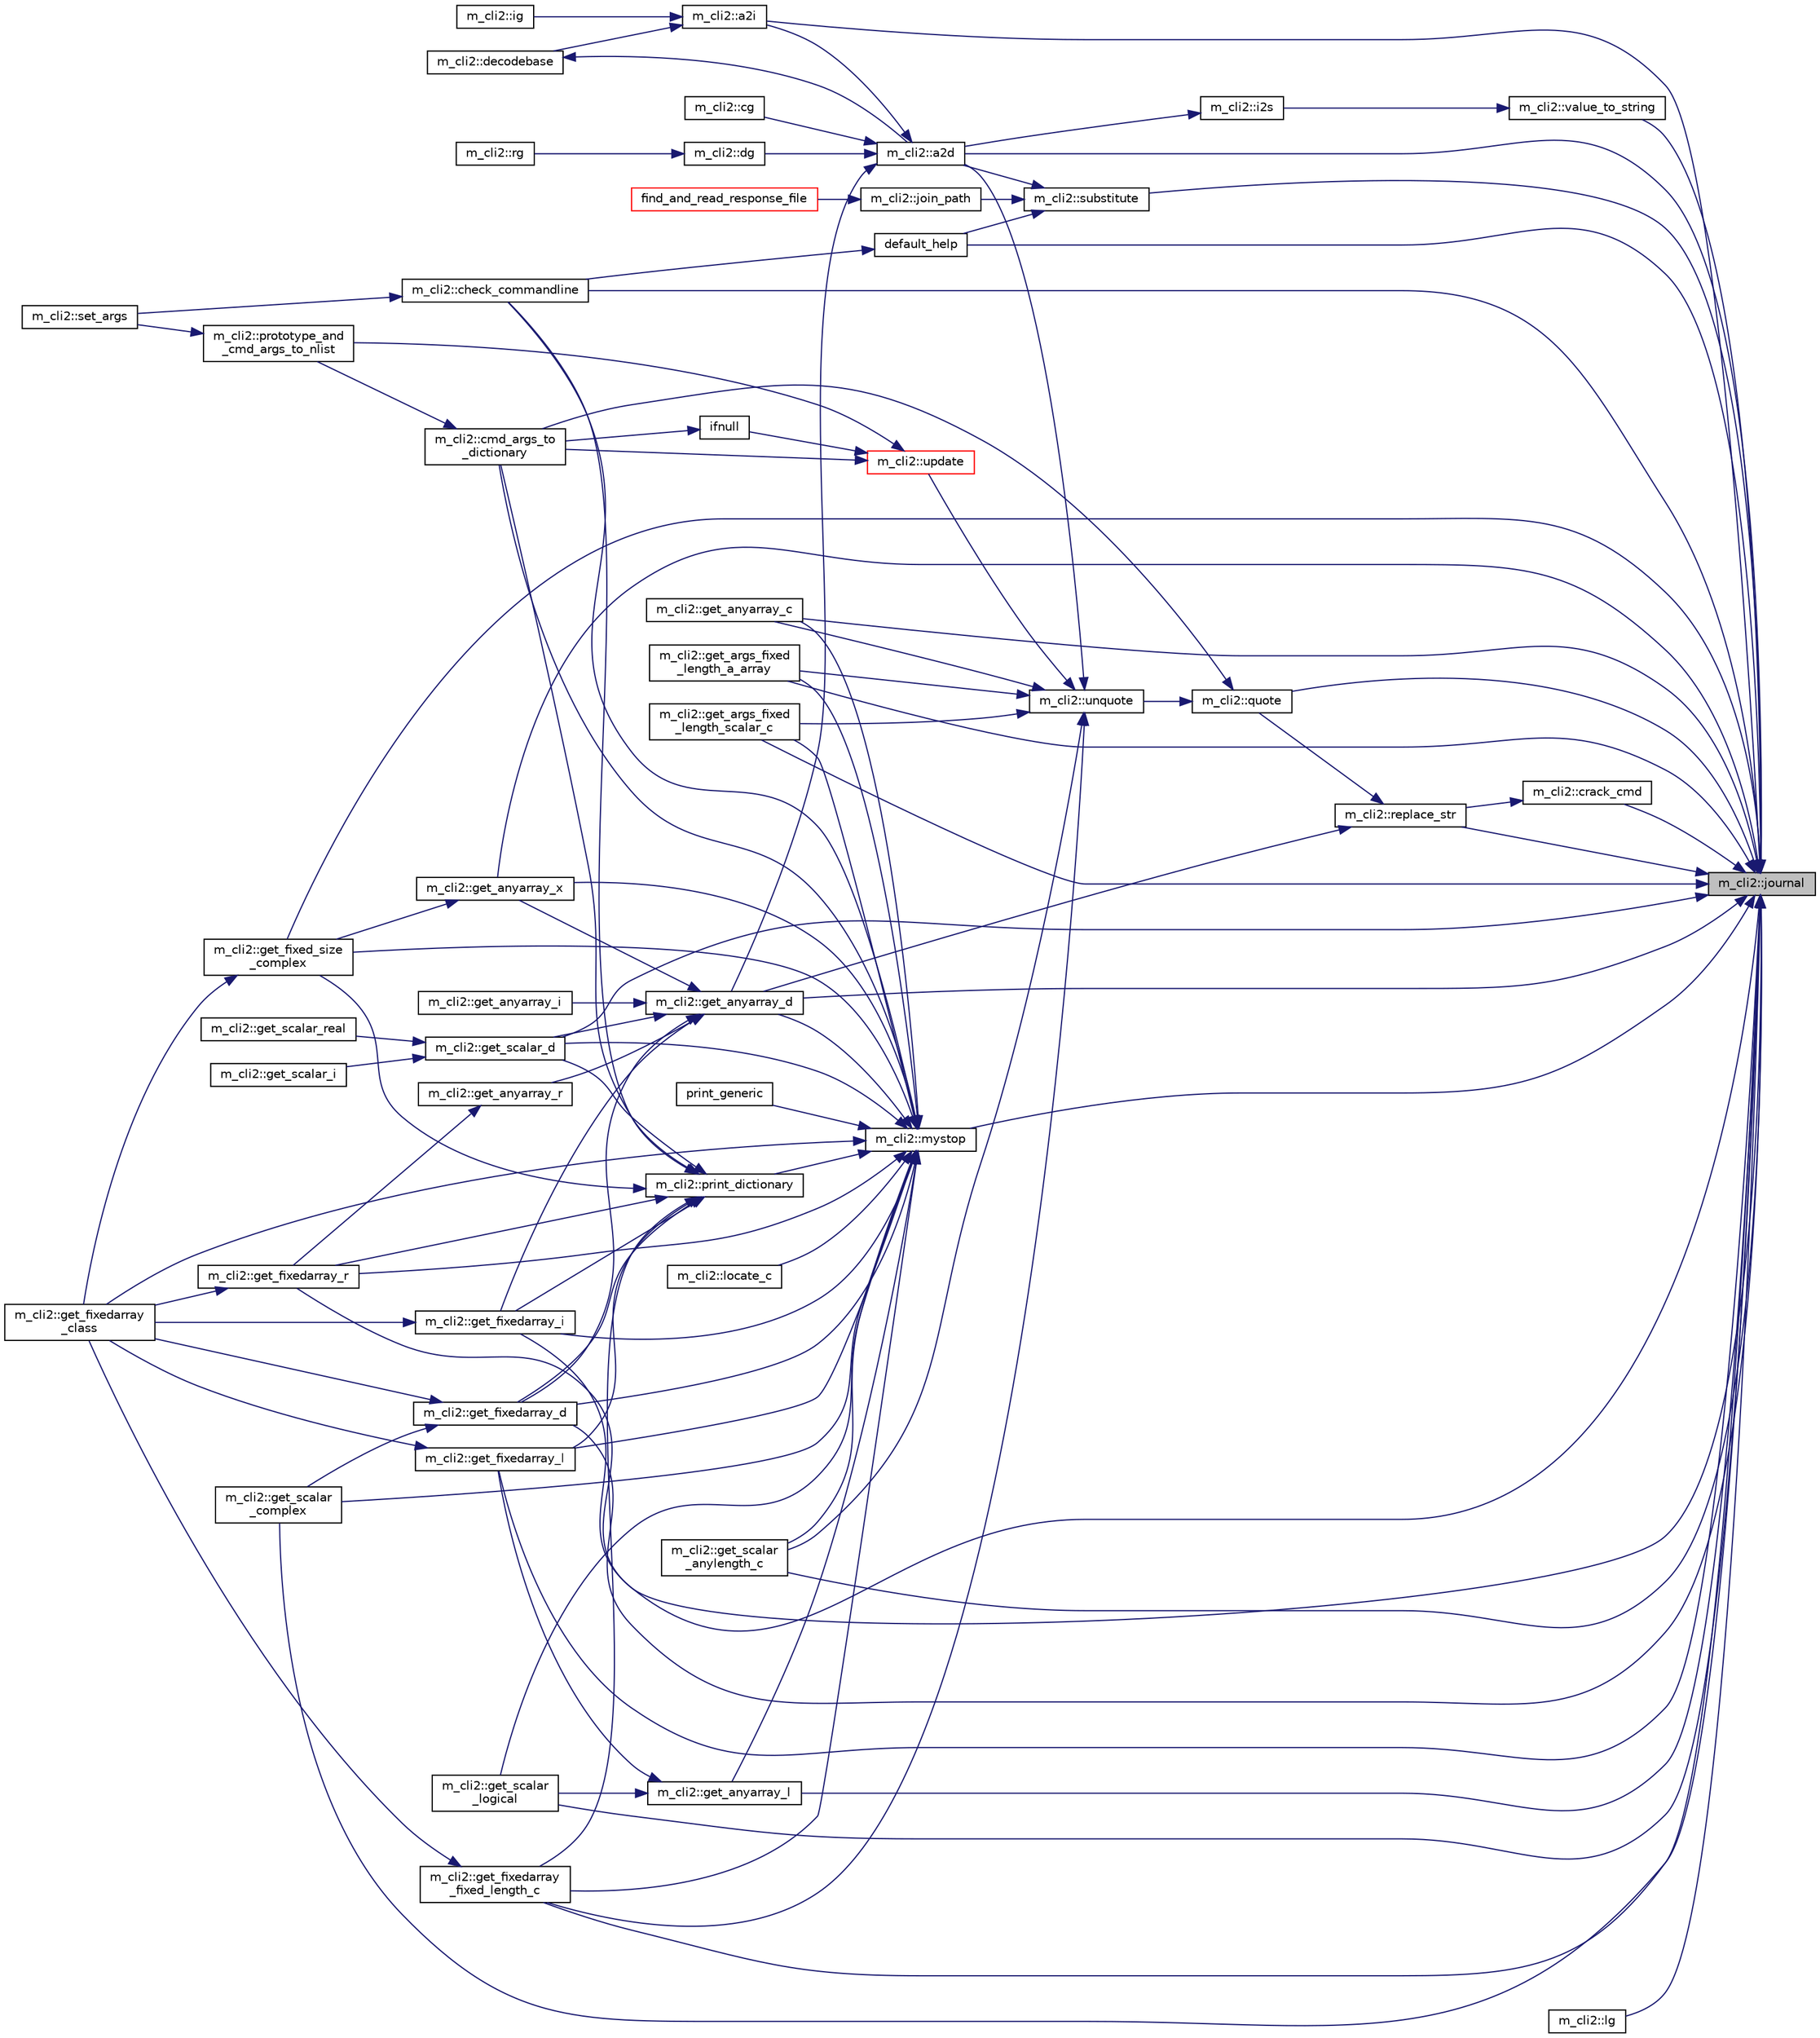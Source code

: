 digraph "m_cli2::journal"
{
 // LATEX_PDF_SIZE
  edge [fontname="Helvetica",fontsize="10",labelfontname="Helvetica",labelfontsize="10"];
  node [fontname="Helvetica",fontsize="10",shape=record];
  rankdir="RL";
  Node1 [label="m_cli2::journal",height=0.2,width=0.4,color="black", fillcolor="grey75", style="filled", fontcolor="black",tooltip=" "];
  Node1 -> Node2 [dir="back",color="midnightblue",fontsize="10",style="solid",fontname="Helvetica"];
  Node2 [label="m_cli2::a2d",height=0.2,width=0.4,color="black", fillcolor="white", style="filled",URL="$namespacem__cli2.html#ad9e1de0ea9d2b4ed758b2a76bf143bd2",tooltip=" "];
  Node2 -> Node3 [dir="back",color="midnightblue",fontsize="10",style="solid",fontname="Helvetica"];
  Node3 [label="m_cli2::a2i",height=0.2,width=0.4,color="black", fillcolor="white", style="filled",URL="$namespacem__cli2.html#a0be58233adafc0bf10dfe69300a05b9f",tooltip=" "];
  Node3 -> Node4 [dir="back",color="midnightblue",fontsize="10",style="solid",fontname="Helvetica"];
  Node4 [label="m_cli2::decodebase",height=0.2,width=0.4,color="black", fillcolor="white", style="filled",URL="$namespacem__cli2.html#a1029304d495b2bf791e03cfab5983bbb",tooltip=" "];
  Node4 -> Node2 [dir="back",color="midnightblue",fontsize="10",style="solid",fontname="Helvetica"];
  Node3 -> Node5 [dir="back",color="midnightblue",fontsize="10",style="solid",fontname="Helvetica"];
  Node5 [label="m_cli2::ig",height=0.2,width=0.4,color="black", fillcolor="white", style="filled",URL="$namespacem__cli2.html#a11c3cc864e613c90b2a02c7409c00828",tooltip=" "];
  Node2 -> Node6 [dir="back",color="midnightblue",fontsize="10",style="solid",fontname="Helvetica"];
  Node6 [label="m_cli2::cg",height=0.2,width=0.4,color="black", fillcolor="white", style="filled",URL="$namespacem__cli2.html#af45e2401f7c3c2309fe92882c1d5e521",tooltip=" "];
  Node2 -> Node7 [dir="back",color="midnightblue",fontsize="10",style="solid",fontname="Helvetica"];
  Node7 [label="m_cli2::dg",height=0.2,width=0.4,color="black", fillcolor="white", style="filled",URL="$namespacem__cli2.html#a06ddc2533e5122b8f898bae7db0fea87",tooltip=" "];
  Node7 -> Node8 [dir="back",color="midnightblue",fontsize="10",style="solid",fontname="Helvetica"];
  Node8 [label="m_cli2::rg",height=0.2,width=0.4,color="black", fillcolor="white", style="filled",URL="$namespacem__cli2.html#aff7a379ff1e7269001592f452ab017c8",tooltip=" "];
  Node2 -> Node9 [dir="back",color="midnightblue",fontsize="10",style="solid",fontname="Helvetica"];
  Node9 [label="m_cli2::get_anyarray_d",height=0.2,width=0.4,color="black", fillcolor="white", style="filled",URL="$namespacem__cli2.html#aaede1f28172778cf45f4b6c04967bbbd",tooltip=" "];
  Node9 -> Node10 [dir="back",color="midnightblue",fontsize="10",style="solid",fontname="Helvetica"];
  Node10 [label="m_cli2::get_anyarray_i",height=0.2,width=0.4,color="black", fillcolor="white", style="filled",URL="$namespacem__cli2.html#ad314315dd5c93abff5168265f5ff0e4e",tooltip=" "];
  Node9 -> Node11 [dir="back",color="midnightblue",fontsize="10",style="solid",fontname="Helvetica"];
  Node11 [label="m_cli2::get_anyarray_r",height=0.2,width=0.4,color="black", fillcolor="white", style="filled",URL="$namespacem__cli2.html#a8f1d5223b075f23d513c94548a1ebf09",tooltip=" "];
  Node11 -> Node12 [dir="back",color="midnightblue",fontsize="10",style="solid",fontname="Helvetica"];
  Node12 [label="m_cli2::get_fixedarray_r",height=0.2,width=0.4,color="black", fillcolor="white", style="filled",URL="$namespacem__cli2.html#afbec790abad0dca990c0a61cd2d9e9ae",tooltip=" "];
  Node12 -> Node13 [dir="back",color="midnightblue",fontsize="10",style="solid",fontname="Helvetica"];
  Node13 [label="m_cli2::get_fixedarray\l_class",height=0.2,width=0.4,color="black", fillcolor="white", style="filled",URL="$namespacem__cli2.html#a6d8c1c441ac15f9a2882e50459d39565",tooltip=" "];
  Node9 -> Node14 [dir="back",color="midnightblue",fontsize="10",style="solid",fontname="Helvetica"];
  Node14 [label="m_cli2::get_anyarray_x",height=0.2,width=0.4,color="black", fillcolor="white", style="filled",URL="$namespacem__cli2.html#ab9ab288fa5f108beeb7c94d81b223b7c",tooltip=" "];
  Node14 -> Node15 [dir="back",color="midnightblue",fontsize="10",style="solid",fontname="Helvetica"];
  Node15 [label="m_cli2::get_fixed_size\l_complex",height=0.2,width=0.4,color="black", fillcolor="white", style="filled",URL="$namespacem__cli2.html#a32b78784e20e29bf40f17e16d08336fa",tooltip=" "];
  Node15 -> Node13 [dir="back",color="midnightblue",fontsize="10",style="solid",fontname="Helvetica"];
  Node9 -> Node16 [dir="back",color="midnightblue",fontsize="10",style="solid",fontname="Helvetica"];
  Node16 [label="m_cli2::get_fixedarray_d",height=0.2,width=0.4,color="black", fillcolor="white", style="filled",URL="$namespacem__cli2.html#a2c8db0f383888cb2b3ce8643de3fae93",tooltip=" "];
  Node16 -> Node13 [dir="back",color="midnightblue",fontsize="10",style="solid",fontname="Helvetica"];
  Node16 -> Node17 [dir="back",color="midnightblue",fontsize="10",style="solid",fontname="Helvetica"];
  Node17 [label="m_cli2::get_scalar\l_complex",height=0.2,width=0.4,color="black", fillcolor="white", style="filled",URL="$namespacem__cli2.html#a2af4dd786acb5cb2dbd6e43667109490",tooltip=" "];
  Node9 -> Node18 [dir="back",color="midnightblue",fontsize="10",style="solid",fontname="Helvetica"];
  Node18 [label="m_cli2::get_fixedarray_i",height=0.2,width=0.4,color="black", fillcolor="white", style="filled",URL="$namespacem__cli2.html#aa469ba94e6bb122c9bf30dd8642b693b",tooltip=" "];
  Node18 -> Node13 [dir="back",color="midnightblue",fontsize="10",style="solid",fontname="Helvetica"];
  Node9 -> Node19 [dir="back",color="midnightblue",fontsize="10",style="solid",fontname="Helvetica"];
  Node19 [label="m_cli2::get_scalar_d",height=0.2,width=0.4,color="black", fillcolor="white", style="filled",URL="$namespacem__cli2.html#a338757660adde093db76b7d5559a1906",tooltip=" "];
  Node19 -> Node20 [dir="back",color="midnightblue",fontsize="10",style="solid",fontname="Helvetica"];
  Node20 [label="m_cli2::get_scalar_i",height=0.2,width=0.4,color="black", fillcolor="white", style="filled",URL="$namespacem__cli2.html#a9c5208ef6763da7e68dd1e118bea0b7a",tooltip=" "];
  Node19 -> Node21 [dir="back",color="midnightblue",fontsize="10",style="solid",fontname="Helvetica"];
  Node21 [label="m_cli2::get_scalar_real",height=0.2,width=0.4,color="black", fillcolor="white", style="filled",URL="$namespacem__cli2.html#ad089d91c66626de91bcda84523e80b54",tooltip=" "];
  Node1 -> Node3 [dir="back",color="midnightblue",fontsize="10",style="solid",fontname="Helvetica"];
  Node1 -> Node22 [dir="back",color="midnightblue",fontsize="10",style="solid",fontname="Helvetica"];
  Node22 [label="m_cli2::check_commandline",height=0.2,width=0.4,color="black", fillcolor="white", style="filled",URL="$namespacem__cli2.html#ada8b5e7a86778085f55821ec31c5977a",tooltip=" "];
  Node22 -> Node23 [dir="back",color="midnightblue",fontsize="10",style="solid",fontname="Helvetica"];
  Node23 [label="m_cli2::set_args",height=0.2,width=0.4,color="black", fillcolor="white", style="filled",URL="$namespacem__cli2.html#a54449bc83be4ddc46746a6a33b590c40",tooltip=" "];
  Node1 -> Node24 [dir="back",color="midnightblue",fontsize="10",style="solid",fontname="Helvetica"];
  Node24 [label="m_cli2::crack_cmd",height=0.2,width=0.4,color="black", fillcolor="white", style="filled",URL="$namespacem__cli2.html#a710b26995119aee101959555b1bac8e2",tooltip=" "];
  Node24 -> Node25 [dir="back",color="midnightblue",fontsize="10",style="solid",fontname="Helvetica"];
  Node25 [label="m_cli2::replace_str",height=0.2,width=0.4,color="black", fillcolor="white", style="filled",URL="$namespacem__cli2.html#a8f65cf1b227d837d89437368c660666f",tooltip=" "];
  Node25 -> Node9 [dir="back",color="midnightblue",fontsize="10",style="solid",fontname="Helvetica"];
  Node25 -> Node26 [dir="back",color="midnightblue",fontsize="10",style="solid",fontname="Helvetica"];
  Node26 [label="m_cli2::quote",height=0.2,width=0.4,color="black", fillcolor="white", style="filled",URL="$namespacem__cli2.html#a63f81a2c027eb5f3e0a77167ac29fc73",tooltip=" "];
  Node26 -> Node27 [dir="back",color="midnightblue",fontsize="10",style="solid",fontname="Helvetica"];
  Node27 [label="m_cli2::cmd_args_to\l_dictionary",height=0.2,width=0.4,color="black", fillcolor="white", style="filled",URL="$namespacem__cli2.html#a3348b0c76dadd62c536e06f82bcb0331",tooltip=" "];
  Node27 -> Node28 [dir="back",color="midnightblue",fontsize="10",style="solid",fontname="Helvetica"];
  Node28 [label="m_cli2::prototype_and\l_cmd_args_to_nlist",height=0.2,width=0.4,color="black", fillcolor="white", style="filled",URL="$namespacem__cli2.html#a06f8bb6dd63fd7ac2a91b46ee89baaa9",tooltip=" "];
  Node28 -> Node23 [dir="back",color="midnightblue",fontsize="10",style="solid",fontname="Helvetica"];
  Node26 -> Node29 [dir="back",color="midnightblue",fontsize="10",style="solid",fontname="Helvetica"];
  Node29 [label="m_cli2::unquote",height=0.2,width=0.4,color="black", fillcolor="white", style="filled",URL="$namespacem__cli2.html#a150f312a9f4ec6dd58afb58a9a68f26a",tooltip=" "];
  Node29 -> Node2 [dir="back",color="midnightblue",fontsize="10",style="solid",fontname="Helvetica"];
  Node29 -> Node30 [dir="back",color="midnightblue",fontsize="10",style="solid",fontname="Helvetica"];
  Node30 [label="m_cli2::get_anyarray_c",height=0.2,width=0.4,color="black", fillcolor="white", style="filled",URL="$namespacem__cli2.html#a448e8e24406f4bdbc14f26a940cbbc2c",tooltip=" "];
  Node29 -> Node31 [dir="back",color="midnightblue",fontsize="10",style="solid",fontname="Helvetica"];
  Node31 [label="m_cli2::get_args_fixed\l_length_a_array",height=0.2,width=0.4,color="black", fillcolor="white", style="filled",URL="$namespacem__cli2.html#ae5de7b1fadd37dab33579de6de349fd0",tooltip=" "];
  Node29 -> Node32 [dir="back",color="midnightblue",fontsize="10",style="solid",fontname="Helvetica"];
  Node32 [label="m_cli2::get_args_fixed\l_length_scalar_c",height=0.2,width=0.4,color="black", fillcolor="white", style="filled",URL="$namespacem__cli2.html#a2762ef1e3ed8710a7068d338f61c3da3",tooltip=" "];
  Node29 -> Node33 [dir="back",color="midnightblue",fontsize="10",style="solid",fontname="Helvetica"];
  Node33 [label="m_cli2::get_fixedarray\l_fixed_length_c",height=0.2,width=0.4,color="black", fillcolor="white", style="filled",URL="$namespacem__cli2.html#a8000c5e05f6c84ba17350d4a00850a6a",tooltip=" "];
  Node33 -> Node13 [dir="back",color="midnightblue",fontsize="10",style="solid",fontname="Helvetica"];
  Node29 -> Node34 [dir="back",color="midnightblue",fontsize="10",style="solid",fontname="Helvetica"];
  Node34 [label="m_cli2::get_scalar\l_anylength_c",height=0.2,width=0.4,color="black", fillcolor="white", style="filled",URL="$namespacem__cli2.html#a7429381c83a021ba3ffb32ed58e17a0e",tooltip=" "];
  Node29 -> Node35 [dir="back",color="midnightblue",fontsize="10",style="solid",fontname="Helvetica"];
  Node35 [label="m_cli2::update",height=0.2,width=0.4,color="red", fillcolor="white", style="filled",URL="$namespacem__cli2.html#a160d56bc4a10faef7e8a8a4f04f4dadb",tooltip=" "];
  Node35 -> Node27 [dir="back",color="midnightblue",fontsize="10",style="solid",fontname="Helvetica"];
  Node35 -> Node36 [dir="back",color="midnightblue",fontsize="10",style="solid",fontname="Helvetica"];
  Node36 [label="ifnull",height=0.2,width=0.4,color="black", fillcolor="white", style="filled",URL="$M__CLI2_8f90.html#aa26f90016621d1ee43d3b5b66316532b",tooltip=" "];
  Node36 -> Node27 [dir="back",color="midnightblue",fontsize="10",style="solid",fontname="Helvetica"];
  Node35 -> Node28 [dir="back",color="midnightblue",fontsize="10",style="solid",fontname="Helvetica"];
  Node1 -> Node39 [dir="back",color="midnightblue",fontsize="10",style="solid",fontname="Helvetica"];
  Node39 [label="default_help",height=0.2,width=0.4,color="black", fillcolor="white", style="filled",URL="$M__CLI2_8f90.html#a2f0cd4514e2d6d9c061b16419ea7a1d9",tooltip=" "];
  Node39 -> Node22 [dir="back",color="midnightblue",fontsize="10",style="solid",fontname="Helvetica"];
  Node1 -> Node30 [dir="back",color="midnightblue",fontsize="10",style="solid",fontname="Helvetica"];
  Node1 -> Node9 [dir="back",color="midnightblue",fontsize="10",style="solid",fontname="Helvetica"];
  Node1 -> Node40 [dir="back",color="midnightblue",fontsize="10",style="solid",fontname="Helvetica"];
  Node40 [label="m_cli2::get_anyarray_l",height=0.2,width=0.4,color="black", fillcolor="white", style="filled",URL="$namespacem__cli2.html#a47cc758d20b655bc21672c31289e54ce",tooltip=" "];
  Node40 -> Node41 [dir="back",color="midnightblue",fontsize="10",style="solid",fontname="Helvetica"];
  Node41 [label="m_cli2::get_fixedarray_l",height=0.2,width=0.4,color="black", fillcolor="white", style="filled",URL="$namespacem__cli2.html#a65ffe8c7a444db5db3be3f6edecef008",tooltip=" "];
  Node41 -> Node13 [dir="back",color="midnightblue",fontsize="10",style="solid",fontname="Helvetica"];
  Node40 -> Node42 [dir="back",color="midnightblue",fontsize="10",style="solid",fontname="Helvetica"];
  Node42 [label="m_cli2::get_scalar\l_logical",height=0.2,width=0.4,color="black", fillcolor="white", style="filled",URL="$namespacem__cli2.html#a138d07d14246ee532ce36e67719e8c7d",tooltip=" "];
  Node1 -> Node14 [dir="back",color="midnightblue",fontsize="10",style="solid",fontname="Helvetica"];
  Node1 -> Node31 [dir="back",color="midnightblue",fontsize="10",style="solid",fontname="Helvetica"];
  Node1 -> Node32 [dir="back",color="midnightblue",fontsize="10",style="solid",fontname="Helvetica"];
  Node1 -> Node15 [dir="back",color="midnightblue",fontsize="10",style="solid",fontname="Helvetica"];
  Node1 -> Node16 [dir="back",color="midnightblue",fontsize="10",style="solid",fontname="Helvetica"];
  Node1 -> Node33 [dir="back",color="midnightblue",fontsize="10",style="solid",fontname="Helvetica"];
  Node1 -> Node18 [dir="back",color="midnightblue",fontsize="10",style="solid",fontname="Helvetica"];
  Node1 -> Node41 [dir="back",color="midnightblue",fontsize="10",style="solid",fontname="Helvetica"];
  Node1 -> Node12 [dir="back",color="midnightblue",fontsize="10",style="solid",fontname="Helvetica"];
  Node1 -> Node34 [dir="back",color="midnightblue",fontsize="10",style="solid",fontname="Helvetica"];
  Node1 -> Node17 [dir="back",color="midnightblue",fontsize="10",style="solid",fontname="Helvetica"];
  Node1 -> Node19 [dir="back",color="midnightblue",fontsize="10",style="solid",fontname="Helvetica"];
  Node1 -> Node42 [dir="back",color="midnightblue",fontsize="10",style="solid",fontname="Helvetica"];
  Node1 -> Node43 [dir="back",color="midnightblue",fontsize="10",style="solid",fontname="Helvetica"];
  Node43 [label="m_cli2::lg",height=0.2,width=0.4,color="black", fillcolor="white", style="filled",URL="$namespacem__cli2.html#aa1653cf1d6ce9739c1dcfdcb5361fa5f",tooltip=" "];
  Node1 -> Node44 [dir="back",color="midnightblue",fontsize="10",style="solid",fontname="Helvetica"];
  Node44 [label="m_cli2::mystop",height=0.2,width=0.4,color="black", fillcolor="white", style="filled",URL="$namespacem__cli2.html#a0e44d7c9058545df8bf09674e9c2e799",tooltip=" "];
  Node44 -> Node22 [dir="back",color="midnightblue",fontsize="10",style="solid",fontname="Helvetica"];
  Node44 -> Node27 [dir="back",color="midnightblue",fontsize="10",style="solid",fontname="Helvetica"];
  Node44 -> Node30 [dir="back",color="midnightblue",fontsize="10",style="solid",fontname="Helvetica"];
  Node44 -> Node9 [dir="back",color="midnightblue",fontsize="10",style="solid",fontname="Helvetica"];
  Node44 -> Node40 [dir="back",color="midnightblue",fontsize="10",style="solid",fontname="Helvetica"];
  Node44 -> Node14 [dir="back",color="midnightblue",fontsize="10",style="solid",fontname="Helvetica"];
  Node44 -> Node31 [dir="back",color="midnightblue",fontsize="10",style="solid",fontname="Helvetica"];
  Node44 -> Node32 [dir="back",color="midnightblue",fontsize="10",style="solid",fontname="Helvetica"];
  Node44 -> Node15 [dir="back",color="midnightblue",fontsize="10",style="solid",fontname="Helvetica"];
  Node44 -> Node13 [dir="back",color="midnightblue",fontsize="10",style="solid",fontname="Helvetica"];
  Node44 -> Node16 [dir="back",color="midnightblue",fontsize="10",style="solid",fontname="Helvetica"];
  Node44 -> Node33 [dir="back",color="midnightblue",fontsize="10",style="solid",fontname="Helvetica"];
  Node44 -> Node18 [dir="back",color="midnightblue",fontsize="10",style="solid",fontname="Helvetica"];
  Node44 -> Node41 [dir="back",color="midnightblue",fontsize="10",style="solid",fontname="Helvetica"];
  Node44 -> Node12 [dir="back",color="midnightblue",fontsize="10",style="solid",fontname="Helvetica"];
  Node44 -> Node34 [dir="back",color="midnightblue",fontsize="10",style="solid",fontname="Helvetica"];
  Node44 -> Node17 [dir="back",color="midnightblue",fontsize="10",style="solid",fontname="Helvetica"];
  Node44 -> Node19 [dir="back",color="midnightblue",fontsize="10",style="solid",fontname="Helvetica"];
  Node44 -> Node42 [dir="back",color="midnightblue",fontsize="10",style="solid",fontname="Helvetica"];
  Node44 -> Node45 [dir="back",color="midnightblue",fontsize="10",style="solid",fontname="Helvetica"];
  Node45 [label="m_cli2::locate_c",height=0.2,width=0.4,color="black", fillcolor="white", style="filled",URL="$namespacem__cli2.html#a2199778fea512efcde8778f20765643a",tooltip=" "];
  Node44 -> Node46 [dir="back",color="midnightblue",fontsize="10",style="solid",fontname="Helvetica"];
  Node46 [label="m_cli2::print_dictionary",height=0.2,width=0.4,color="black", fillcolor="white", style="filled",URL="$namespacem__cli2.html#af7dc9c4b19e394533df4a8ef42fa111b",tooltip=" "];
  Node46 -> Node22 [dir="back",color="midnightblue",fontsize="10",style="solid",fontname="Helvetica"];
  Node46 -> Node27 [dir="back",color="midnightblue",fontsize="10",style="solid",fontname="Helvetica"];
  Node46 -> Node15 [dir="back",color="midnightblue",fontsize="10",style="solid",fontname="Helvetica"];
  Node46 -> Node16 [dir="back",color="midnightblue",fontsize="10",style="solid",fontname="Helvetica"];
  Node46 -> Node33 [dir="back",color="midnightblue",fontsize="10",style="solid",fontname="Helvetica"];
  Node46 -> Node18 [dir="back",color="midnightblue",fontsize="10",style="solid",fontname="Helvetica"];
  Node46 -> Node41 [dir="back",color="midnightblue",fontsize="10",style="solid",fontname="Helvetica"];
  Node46 -> Node12 [dir="back",color="midnightblue",fontsize="10",style="solid",fontname="Helvetica"];
  Node46 -> Node19 [dir="back",color="midnightblue",fontsize="10",style="solid",fontname="Helvetica"];
  Node44 -> Node47 [dir="back",color="midnightblue",fontsize="10",style="solid",fontname="Helvetica"];
  Node47 [label="print_generic",height=0.2,width=0.4,color="black", fillcolor="white", style="filled",URL="$M__CLI2_8f90.html#a9d5e1620d474ac03a74eeb9b0f7d6ae1",tooltip=" "];
  Node1 -> Node26 [dir="back",color="midnightblue",fontsize="10",style="solid",fontname="Helvetica"];
  Node1 -> Node25 [dir="back",color="midnightblue",fontsize="10",style="solid",fontname="Helvetica"];
  Node1 -> Node48 [dir="back",color="midnightblue",fontsize="10",style="solid",fontname="Helvetica"];
  Node48 [label="m_cli2::substitute",height=0.2,width=0.4,color="black", fillcolor="white", style="filled",URL="$namespacem__cli2.html#a76af7f7c39e6755e024890d85d488704",tooltip=" "];
  Node48 -> Node2 [dir="back",color="midnightblue",fontsize="10",style="solid",fontname="Helvetica"];
  Node48 -> Node39 [dir="back",color="midnightblue",fontsize="10",style="solid",fontname="Helvetica"];
  Node48 -> Node49 [dir="back",color="midnightblue",fontsize="10",style="solid",fontname="Helvetica"];
  Node49 [label="m_cli2::join_path",height=0.2,width=0.4,color="black", fillcolor="white", style="filled",URL="$namespacem__cli2.html#aea44c2fefa8dcd126eab9457a3dd7274",tooltip=" "];
  Node49 -> Node50 [dir="back",color="midnightblue",fontsize="10",style="solid",fontname="Helvetica"];
  Node50 [label="find_and_read_response_file",height=0.2,width=0.4,color="red", fillcolor="white", style="filled",URL="$M__CLI2_8f90.html#a112c0f1ab1488ea918eea1bb0f8cb2fb",tooltip=" "];
  Node1 -> Node53 [dir="back",color="midnightblue",fontsize="10",style="solid",fontname="Helvetica"];
  Node53 [label="m_cli2::value_to_string",height=0.2,width=0.4,color="black", fillcolor="white", style="filled",URL="$namespacem__cli2.html#a1bbcefd886dabb0286e2cb14ab54034f",tooltip=" "];
  Node53 -> Node54 [dir="back",color="midnightblue",fontsize="10",style="solid",fontname="Helvetica"];
  Node54 [label="m_cli2::i2s",height=0.2,width=0.4,color="black", fillcolor="white", style="filled",URL="$namespacem__cli2.html#aa106d3533fd6d4845f0b3e94b2a79ffb",tooltip=" "];
  Node54 -> Node2 [dir="back",color="midnightblue",fontsize="10",style="solid",fontname="Helvetica"];
}
